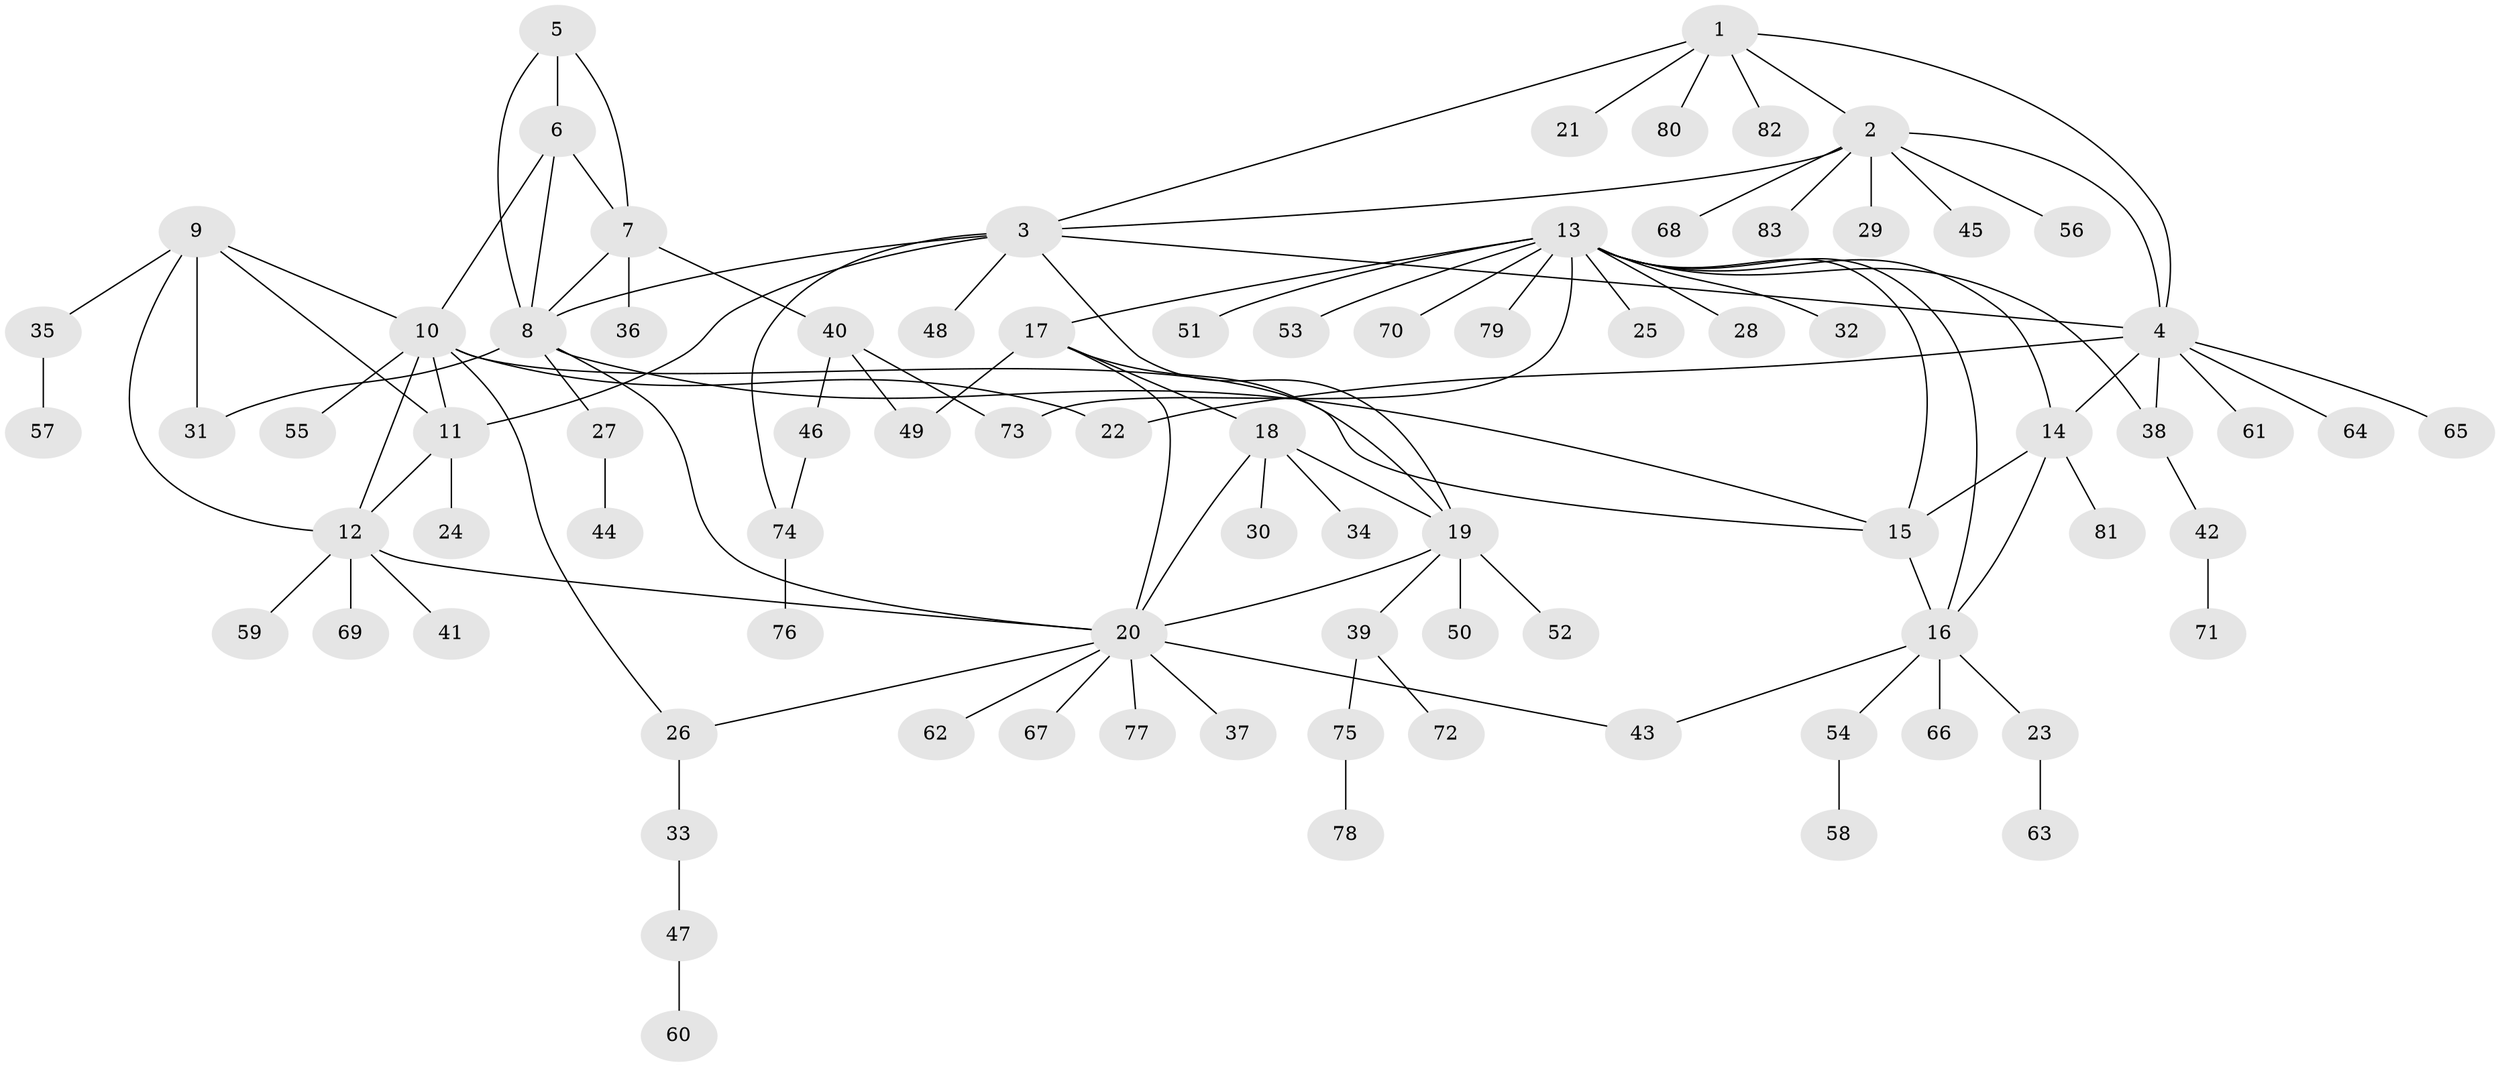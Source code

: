 // Generated by graph-tools (version 1.1) at 2025/11/02/27/25 16:11:29]
// undirected, 83 vertices, 111 edges
graph export_dot {
graph [start="1"]
  node [color=gray90,style=filled];
  1;
  2;
  3;
  4;
  5;
  6;
  7;
  8;
  9;
  10;
  11;
  12;
  13;
  14;
  15;
  16;
  17;
  18;
  19;
  20;
  21;
  22;
  23;
  24;
  25;
  26;
  27;
  28;
  29;
  30;
  31;
  32;
  33;
  34;
  35;
  36;
  37;
  38;
  39;
  40;
  41;
  42;
  43;
  44;
  45;
  46;
  47;
  48;
  49;
  50;
  51;
  52;
  53;
  54;
  55;
  56;
  57;
  58;
  59;
  60;
  61;
  62;
  63;
  64;
  65;
  66;
  67;
  68;
  69;
  70;
  71;
  72;
  73;
  74;
  75;
  76;
  77;
  78;
  79;
  80;
  81;
  82;
  83;
  1 -- 2;
  1 -- 3;
  1 -- 4;
  1 -- 21;
  1 -- 80;
  1 -- 82;
  2 -- 3;
  2 -- 4;
  2 -- 29;
  2 -- 45;
  2 -- 56;
  2 -- 68;
  2 -- 83;
  3 -- 4;
  3 -- 8;
  3 -- 11;
  3 -- 19;
  3 -- 48;
  3 -- 74;
  4 -- 14;
  4 -- 22;
  4 -- 38;
  4 -- 61;
  4 -- 64;
  4 -- 65;
  5 -- 6;
  5 -- 7;
  5 -- 8;
  6 -- 7;
  6 -- 8;
  6 -- 10;
  7 -- 8;
  7 -- 36;
  7 -- 40;
  8 -- 15;
  8 -- 20;
  8 -- 27;
  8 -- 31;
  9 -- 10;
  9 -- 11;
  9 -- 12;
  9 -- 31;
  9 -- 35;
  10 -- 11;
  10 -- 12;
  10 -- 15;
  10 -- 22;
  10 -- 26;
  10 -- 55;
  11 -- 12;
  11 -- 24;
  12 -- 20;
  12 -- 41;
  12 -- 59;
  12 -- 69;
  13 -- 14;
  13 -- 15;
  13 -- 16;
  13 -- 17;
  13 -- 25;
  13 -- 28;
  13 -- 32;
  13 -- 38;
  13 -- 51;
  13 -- 53;
  13 -- 70;
  13 -- 73;
  13 -- 79;
  14 -- 15;
  14 -- 16;
  14 -- 81;
  15 -- 16;
  16 -- 23;
  16 -- 43;
  16 -- 54;
  16 -- 66;
  17 -- 18;
  17 -- 19;
  17 -- 20;
  17 -- 49;
  18 -- 19;
  18 -- 20;
  18 -- 30;
  18 -- 34;
  19 -- 20;
  19 -- 39;
  19 -- 50;
  19 -- 52;
  20 -- 26;
  20 -- 37;
  20 -- 43;
  20 -- 62;
  20 -- 67;
  20 -- 77;
  23 -- 63;
  26 -- 33;
  27 -- 44;
  33 -- 47;
  35 -- 57;
  38 -- 42;
  39 -- 72;
  39 -- 75;
  40 -- 46;
  40 -- 49;
  40 -- 73;
  42 -- 71;
  46 -- 74;
  47 -- 60;
  54 -- 58;
  74 -- 76;
  75 -- 78;
}
